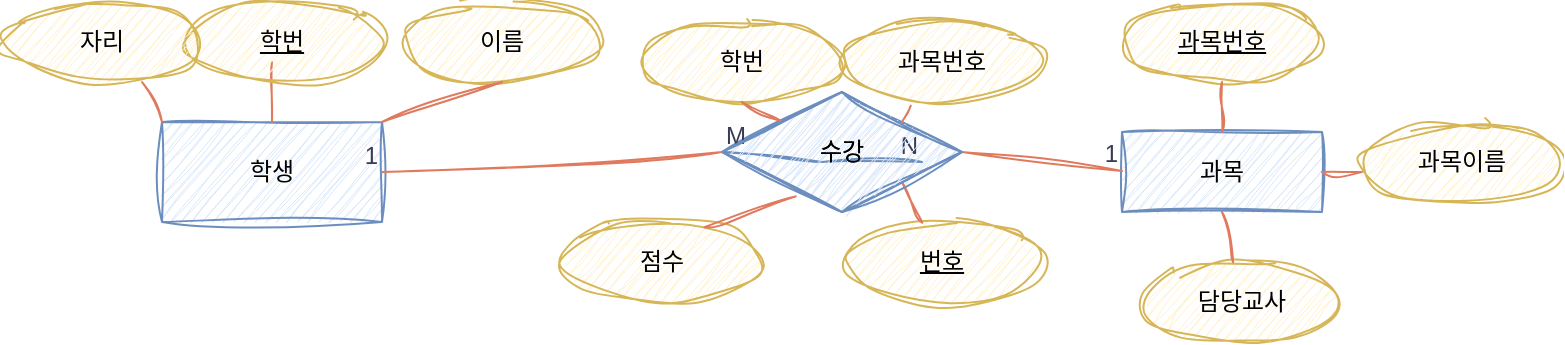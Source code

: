 <mxfile version="21.6.2" type="github">
  <diagram name="페이지-1" id="Wd1krl6P6E-P3EcZC6bm">
    <mxGraphModel dx="1050" dy="619" grid="1" gridSize="10" guides="1" tooltips="1" connect="1" arrows="1" fold="1" page="1" pageScale="1" pageWidth="827" pageHeight="1169" math="0" shadow="0">
      <root>
        <mxCell id="0" />
        <mxCell id="1" parent="0" />
        <mxCell id="NcK_dluC8xf_3c6I43zt-1" value="학생" style="whiteSpace=wrap;html=1;align=center;labelBackgroundColor=none;fillColor=#dae8fc;strokeColor=#6c8ebf;sketch=1;curveFitting=1;jiggle=2;" vertex="1" parent="1">
          <mxGeometry x="90" y="260" width="110" height="50" as="geometry" />
        </mxCell>
        <mxCell id="NcK_dluC8xf_3c6I43zt-2" value="과목" style="whiteSpace=wrap;html=1;align=center;labelBackgroundColor=none;fillColor=#dae8fc;strokeColor=#6c8ebf;sketch=1;curveFitting=1;jiggle=2;" vertex="1" parent="1">
          <mxGeometry x="570" y="265" width="100" height="40" as="geometry" />
        </mxCell>
        <mxCell id="NcK_dluC8xf_3c6I43zt-3" value="수강" style="shape=rhombus;perimeter=rhombusPerimeter;whiteSpace=wrap;html=1;align=center;labelBackgroundColor=none;fillColor=#dae8fc;strokeColor=#6c8ebf;sketch=1;curveFitting=1;jiggle=2;" vertex="1" parent="1">
          <mxGeometry x="370" y="245" width="120" height="60" as="geometry" />
        </mxCell>
        <mxCell id="NcK_dluC8xf_3c6I43zt-4" value="" style="endArrow=none;html=1;rounded=0;exitX=0;exitY=0.5;exitDx=0;exitDy=0;labelBackgroundColor=none;strokeColor=#6c8ebf;fontColor=default;sketch=1;curveFitting=1;jiggle=2;fillColor=#dae8fc;" edge="1" parent="1" source="NcK_dluC8xf_3c6I43zt-7">
          <mxGeometry relative="1" as="geometry">
            <mxPoint x="330" y="279.5" as="sourcePoint" />
            <mxPoint x="470" y="280" as="targetPoint" />
            <Array as="points">
              <mxPoint x="420" y="280" />
            </Array>
          </mxGeometry>
        </mxCell>
        <mxCell id="NcK_dluC8xf_3c6I43zt-6" value="N" style="resizable=0;html=1;whiteSpace=wrap;align=right;verticalAlign=bottom;labelBackgroundColor=none;fillColor=#F2CC8F;strokeColor=#E07A5F;fontColor=#393C56;sketch=1;curveFitting=1;jiggle=2;" connectable="0" vertex="1" parent="NcK_dluC8xf_3c6I43zt-4">
          <mxGeometry x="1" relative="1" as="geometry" />
        </mxCell>
        <mxCell id="NcK_dluC8xf_3c6I43zt-8" value="" style="endArrow=none;html=1;rounded=0;entryX=1;entryY=0.5;entryDx=0;entryDy=0;exitX=0;exitY=0.5;exitDx=0;exitDy=0;labelBackgroundColor=none;strokeColor=#E07A5F;fontColor=default;sketch=1;curveFitting=1;jiggle=2;" edge="1" parent="1" source="NcK_dluC8xf_3c6I43zt-7" target="NcK_dluC8xf_3c6I43zt-1">
          <mxGeometry relative="1" as="geometry">
            <mxPoint x="330" y="320" as="sourcePoint" />
            <mxPoint x="490" y="320" as="targetPoint" />
          </mxGeometry>
        </mxCell>
        <mxCell id="NcK_dluC8xf_3c6I43zt-9" value="1" style="resizable=0;html=1;whiteSpace=wrap;align=right;verticalAlign=bottom;labelBackgroundColor=none;fillColor=#F2CC8F;strokeColor=#E07A5F;fontColor=#393C56;sketch=1;curveFitting=1;jiggle=2;" connectable="0" vertex="1" parent="NcK_dluC8xf_3c6I43zt-8">
          <mxGeometry x="1" relative="1" as="geometry" />
        </mxCell>
        <mxCell id="NcK_dluC8xf_3c6I43zt-10" value="" style="endArrow=none;html=1;rounded=0;exitX=1;exitY=0.5;exitDx=0;exitDy=0;labelBackgroundColor=none;strokeColor=#E07A5F;fontColor=default;sketch=1;curveFitting=1;jiggle=2;" edge="1" parent="1" source="NcK_dluC8xf_3c6I43zt-7">
          <mxGeometry relative="1" as="geometry">
            <mxPoint x="410" y="284.5" as="sourcePoint" />
            <mxPoint x="570" y="284.5" as="targetPoint" />
          </mxGeometry>
        </mxCell>
        <mxCell id="NcK_dluC8xf_3c6I43zt-11" value="1" style="resizable=0;html=1;whiteSpace=wrap;align=right;verticalAlign=bottom;labelBackgroundColor=none;fillColor=#F2CC8F;strokeColor=#E07A5F;fontColor=#393C56;sketch=1;curveFitting=1;jiggle=2;" connectable="0" vertex="1" parent="NcK_dluC8xf_3c6I43zt-10">
          <mxGeometry x="1" relative="1" as="geometry" />
        </mxCell>
        <mxCell id="NcK_dluC8xf_3c6I43zt-12" value="" style="endArrow=none;html=1;rounded=0;entryX=0.5;entryY=0;entryDx=0;entryDy=0;labelBackgroundColor=none;strokeColor=#E07A5F;fontColor=default;sketch=1;curveFitting=1;jiggle=2;" edge="1" parent="1" target="NcK_dluC8xf_3c6I43zt-1">
          <mxGeometry relative="1" as="geometry">
            <mxPoint x="145" y="230" as="sourcePoint" />
            <mxPoint x="490" y="320" as="targetPoint" />
          </mxGeometry>
        </mxCell>
        <mxCell id="NcK_dluC8xf_3c6I43zt-13" value="학번" style="ellipse;whiteSpace=wrap;html=1;align=center;fontStyle=4;labelBackgroundColor=none;fillColor=#fff2cc;strokeColor=#d6b656;sketch=1;curveFitting=1;jiggle=2;" vertex="1" parent="1">
          <mxGeometry x="100" y="200" width="100" height="40" as="geometry" />
        </mxCell>
        <mxCell id="NcK_dluC8xf_3c6I43zt-14" value="이름" style="ellipse;whiteSpace=wrap;html=1;align=center;labelBackgroundColor=none;fillColor=#fff2cc;strokeColor=#d6b656;sketch=1;curveFitting=1;jiggle=2;" vertex="1" parent="1">
          <mxGeometry x="210" y="200" width="100" height="40" as="geometry" />
        </mxCell>
        <mxCell id="NcK_dluC8xf_3c6I43zt-15" value="" style="endArrow=none;html=1;rounded=0;entryX=0.5;entryY=1;entryDx=0;entryDy=0;exitX=1;exitY=0;exitDx=0;exitDy=0;labelBackgroundColor=none;strokeColor=#E07A5F;fontColor=default;sketch=1;curveFitting=1;jiggle=2;" edge="1" parent="1" source="NcK_dluC8xf_3c6I43zt-1" target="NcK_dluC8xf_3c6I43zt-14">
          <mxGeometry relative="1" as="geometry">
            <mxPoint x="330" y="320" as="sourcePoint" />
            <mxPoint x="490" y="320" as="targetPoint" />
          </mxGeometry>
        </mxCell>
        <mxCell id="NcK_dluC8xf_3c6I43zt-18" value="" style="endArrow=none;html=1;rounded=0;entryX=0;entryY=0;entryDx=0;entryDy=0;labelBackgroundColor=none;strokeColor=#E07A5F;fontColor=default;sketch=1;curveFitting=1;jiggle=2;" edge="1" parent="1" target="NcK_dluC8xf_3c6I43zt-1">
          <mxGeometry relative="1" as="geometry">
            <mxPoint x="80" y="240" as="sourcePoint" />
            <mxPoint x="490" y="320" as="targetPoint" />
          </mxGeometry>
        </mxCell>
        <mxCell id="NcK_dluC8xf_3c6I43zt-19" value="자리" style="ellipse;whiteSpace=wrap;html=1;align=center;labelBackgroundColor=none;fillColor=#fff2cc;strokeColor=#d6b656;sketch=1;curveFitting=1;jiggle=2;" vertex="1" parent="1">
          <mxGeometry x="10" y="200" width="100" height="40" as="geometry" />
        </mxCell>
        <mxCell id="NcK_dluC8xf_3c6I43zt-20" value="학번" style="ellipse;whiteSpace=wrap;html=1;align=center;labelBackgroundColor=none;fillColor=#fff2cc;strokeColor=#d6b656;sketch=1;curveFitting=1;jiggle=2;" vertex="1" parent="1">
          <mxGeometry x="330" y="210" width="100" height="40" as="geometry" />
        </mxCell>
        <mxCell id="NcK_dluC8xf_3c6I43zt-21" value="과목번호" style="ellipse;whiteSpace=wrap;html=1;align=center;labelBackgroundColor=none;fillColor=#fff2cc;strokeColor=#d6b656;sketch=1;curveFitting=1;jiggle=2;" vertex="1" parent="1">
          <mxGeometry x="430" y="210" width="100" height="40" as="geometry" />
        </mxCell>
        <mxCell id="NcK_dluC8xf_3c6I43zt-22" value="점수" style="ellipse;whiteSpace=wrap;html=1;align=center;labelBackgroundColor=none;fillColor=#fff2cc;strokeColor=#d6b656;sketch=1;curveFitting=1;jiggle=2;" vertex="1" parent="1">
          <mxGeometry x="290" y="310" width="100" height="40" as="geometry" />
        </mxCell>
        <mxCell id="NcK_dluC8xf_3c6I43zt-23" value="번호" style="ellipse;whiteSpace=wrap;html=1;align=center;fontStyle=4;labelBackgroundColor=none;fillColor=#fff2cc;strokeColor=#d6b656;sketch=1;curveFitting=1;jiggle=2;" vertex="1" parent="1">
          <mxGeometry x="430" y="310" width="100" height="40" as="geometry" />
        </mxCell>
        <mxCell id="NcK_dluC8xf_3c6I43zt-24" value="" style="endArrow=none;html=1;rounded=0;entryX=0.5;entryY=1;entryDx=0;entryDy=0;exitX=0;exitY=0;exitDx=0;exitDy=0;labelBackgroundColor=none;strokeColor=#E07A5F;fontColor=default;sketch=1;curveFitting=1;jiggle=2;" edge="1" parent="1" source="NcK_dluC8xf_3c6I43zt-7" target="NcK_dluC8xf_3c6I43zt-20">
          <mxGeometry relative="1" as="geometry">
            <mxPoint x="330" y="320" as="sourcePoint" />
            <mxPoint x="490" y="320" as="targetPoint" />
          </mxGeometry>
        </mxCell>
        <mxCell id="NcK_dluC8xf_3c6I43zt-25" value="" style="endArrow=none;html=1;rounded=0;entryX=0.344;entryY=1.045;entryDx=0;entryDy=0;entryPerimeter=0;exitX=1;exitY=0;exitDx=0;exitDy=0;labelBackgroundColor=none;strokeColor=#E07A5F;fontColor=default;sketch=1;curveFitting=1;jiggle=2;" edge="1" parent="1" source="NcK_dluC8xf_3c6I43zt-7" target="NcK_dluC8xf_3c6I43zt-21">
          <mxGeometry relative="1" as="geometry">
            <mxPoint x="330" y="320" as="sourcePoint" />
            <mxPoint x="490" y="320" as="targetPoint" />
          </mxGeometry>
        </mxCell>
        <mxCell id="NcK_dluC8xf_3c6I43zt-26" value="" style="endArrow=none;html=1;rounded=0;entryX=0.307;entryY=0.87;entryDx=0;entryDy=0;entryPerimeter=0;exitX=0.712;exitY=0.065;exitDx=0;exitDy=0;exitPerimeter=0;labelBackgroundColor=none;strokeColor=#E07A5F;fontColor=default;sketch=1;curveFitting=1;jiggle=2;" edge="1" parent="1" source="NcK_dluC8xf_3c6I43zt-22" target="NcK_dluC8xf_3c6I43zt-7">
          <mxGeometry relative="1" as="geometry">
            <mxPoint x="330" y="320" as="sourcePoint" />
            <mxPoint x="490" y="320" as="targetPoint" />
          </mxGeometry>
        </mxCell>
        <mxCell id="NcK_dluC8xf_3c6I43zt-27" value="" style="endArrow=none;html=1;rounded=0;entryX=1;entryY=1;entryDx=0;entryDy=0;labelBackgroundColor=none;strokeColor=#E07A5F;fontColor=default;sketch=1;curveFitting=1;jiggle=2;" edge="1" parent="1" source="NcK_dluC8xf_3c6I43zt-23" target="NcK_dluC8xf_3c6I43zt-7">
          <mxGeometry relative="1" as="geometry">
            <mxPoint x="330" y="320" as="sourcePoint" />
            <mxPoint x="490" y="320" as="targetPoint" />
          </mxGeometry>
        </mxCell>
        <mxCell id="NcK_dluC8xf_3c6I43zt-28" value="과목번호" style="ellipse;whiteSpace=wrap;html=1;align=center;fontStyle=4;labelBackgroundColor=none;fillColor=#fff2cc;strokeColor=#d6b656;sketch=1;curveFitting=1;jiggle=2;" vertex="1" parent="1">
          <mxGeometry x="570" y="200" width="100" height="40" as="geometry" />
        </mxCell>
        <mxCell id="NcK_dluC8xf_3c6I43zt-29" value="과목이름" style="ellipse;whiteSpace=wrap;html=1;align=center;labelBackgroundColor=none;fillColor=#fff2cc;strokeColor=#d6b656;sketch=1;curveFitting=1;jiggle=2;" vertex="1" parent="1">
          <mxGeometry x="690" y="260" width="100" height="40" as="geometry" />
        </mxCell>
        <mxCell id="NcK_dluC8xf_3c6I43zt-30" value="담당교사" style="ellipse;whiteSpace=wrap;html=1;align=center;labelBackgroundColor=none;fillColor=#fff2cc;strokeColor=#d6b656;sketch=1;curveFitting=1;jiggle=2;" vertex="1" parent="1">
          <mxGeometry x="580" y="330" width="100" height="40" as="geometry" />
        </mxCell>
        <mxCell id="NcK_dluC8xf_3c6I43zt-31" value="" style="endArrow=none;html=1;rounded=0;entryX=0.5;entryY=1;entryDx=0;entryDy=0;exitX=0.5;exitY=0;exitDx=0;exitDy=0;labelBackgroundColor=none;strokeColor=#E07A5F;fontColor=default;sketch=1;curveFitting=1;jiggle=2;" edge="1" parent="1" source="NcK_dluC8xf_3c6I43zt-2" target="NcK_dluC8xf_3c6I43zt-28">
          <mxGeometry relative="1" as="geometry">
            <mxPoint x="330" y="320" as="sourcePoint" />
            <mxPoint x="490" y="320" as="targetPoint" />
          </mxGeometry>
        </mxCell>
        <mxCell id="NcK_dluC8xf_3c6I43zt-32" value="" style="endArrow=none;html=1;rounded=0;entryX=0;entryY=0.625;entryDx=0;entryDy=0;entryPerimeter=0;exitX=1;exitY=0.5;exitDx=0;exitDy=0;labelBackgroundColor=none;strokeColor=#E07A5F;fontColor=default;sketch=1;curveFitting=1;jiggle=2;" edge="1" parent="1" source="NcK_dluC8xf_3c6I43zt-2" target="NcK_dluC8xf_3c6I43zt-29">
          <mxGeometry relative="1" as="geometry">
            <mxPoint x="330" y="320" as="sourcePoint" />
            <mxPoint x="490" y="320" as="targetPoint" />
          </mxGeometry>
        </mxCell>
        <mxCell id="NcK_dluC8xf_3c6I43zt-33" value="" style="endArrow=none;html=1;rounded=0;entryX=0.5;entryY=1;entryDx=0;entryDy=0;labelBackgroundColor=none;strokeColor=#E07A5F;fontColor=default;sketch=1;curveFitting=1;jiggle=2;" edge="1" parent="1" source="NcK_dluC8xf_3c6I43zt-30" target="NcK_dluC8xf_3c6I43zt-2">
          <mxGeometry relative="1" as="geometry">
            <mxPoint x="330" y="320" as="sourcePoint" />
            <mxPoint x="490" y="320" as="targetPoint" />
          </mxGeometry>
        </mxCell>
        <mxCell id="NcK_dluC8xf_3c6I43zt-34" value="" style="endArrow=none;html=1;rounded=0;exitX=0;exitY=0.5;exitDx=0;exitDy=0;labelBackgroundColor=none;strokeColor=#E07A5F;fontColor=default;sketch=1;curveFitting=1;jiggle=2;" edge="1" parent="1" source="NcK_dluC8xf_3c6I43zt-3" target="NcK_dluC8xf_3c6I43zt-7">
          <mxGeometry relative="1" as="geometry">
            <mxPoint x="370" y="275" as="sourcePoint" />
            <mxPoint x="470" y="280" as="targetPoint" />
            <Array as="points" />
          </mxGeometry>
        </mxCell>
        <mxCell id="NcK_dluC8xf_3c6I43zt-35" value="M" style="resizable=0;html=1;whiteSpace=wrap;align=left;verticalAlign=bottom;labelBackgroundColor=none;fillColor=#F2CC8F;strokeColor=#E07A5F;fontColor=#393C56;sketch=1;curveFitting=1;jiggle=2;" connectable="0" vertex="1" parent="NcK_dluC8xf_3c6I43zt-34">
          <mxGeometry x="-1" relative="1" as="geometry" />
        </mxCell>
        <mxCell id="NcK_dluC8xf_3c6I43zt-7" value="수강" style="shape=rhombus;perimeter=rhombusPerimeter;whiteSpace=wrap;html=1;align=center;labelBackgroundColor=none;fillColor=#dae8fc;strokeColor=#6c8ebf;sketch=1;curveFitting=1;jiggle=2;" vertex="1" parent="1">
          <mxGeometry x="370" y="245" width="120" height="60" as="geometry" />
        </mxCell>
      </root>
    </mxGraphModel>
  </diagram>
</mxfile>
